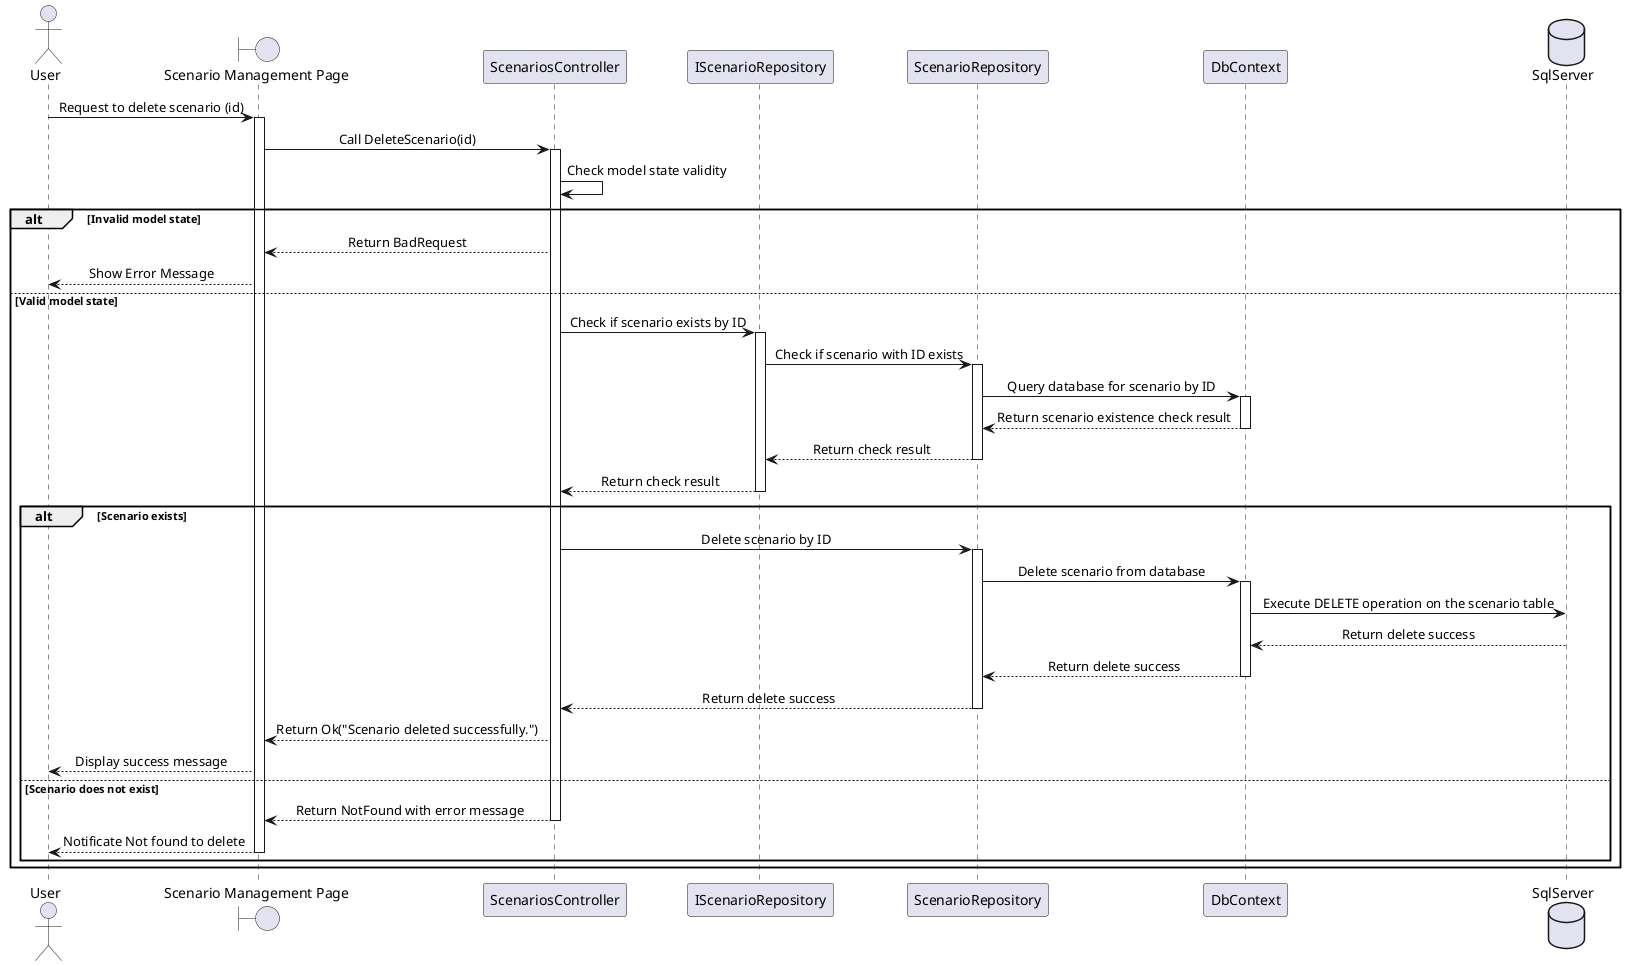 @startuml DeleteScenarioSequenceDiagram
skinparam SequenceMessageAlignment center
actor "User" as U
boundary "Scenario Management Page" as SPage
participant "ScenariosController" as ScenariosController
participant "IScenarioRepository" as IScenarioRepo
participant "ScenarioRepository" as ScenarioRepo
participant "DbContext" as DbContext
database "SqlServer" as DB

U -> SPage : Request to delete scenario (id)
activate SPage

SPage -> ScenariosController : Call DeleteScenario(id)
activate ScenariosController


    ScenariosController -> ScenariosController : Check model state validity
    alt Invalid model state
        ScenariosController --> SPage : Return BadRequest
        SPage --> U : Show Error Message
        
    else Valid model state
        ScenariosController -> IScenarioRepo : Check if scenario exists by ID
        activate IScenarioRepo
        IScenarioRepo -> ScenarioRepo : Check if scenario with ID exists
        activate ScenarioRepo
        ScenarioRepo -> DbContext : Query database for scenario by ID
        activate DbContext
        DbContext --> ScenarioRepo : Return scenario existence check result
        deactivate DbContext
        ScenarioRepo --> IScenarioRepo : Return check result
        deactivate ScenarioRepo
        IScenarioRepo --> ScenariosController : Return check result
        deactivate IScenarioRepo

        alt Scenario exists
            ScenariosController -> ScenarioRepo : Delete scenario by ID
            activate ScenarioRepo
            ScenarioRepo -> DbContext : Delete scenario from database
            activate DbContext
            DbContext -> DB : Execute DELETE operation on the scenario table
            DB --> DbContext : Return delete success
            DbContext --> ScenarioRepo : Return delete success
            deactivate DbContext
            ScenarioRepo --> ScenariosController : Return delete success
            deactivate ScenarioRepo

           
            ScenariosController --> SPage : Return Ok("Scenario deleted successfully.")
            SPage --> U : Display success message

        else Scenario does not exist
            ScenariosController --> SPage : Return NotFound with error message
            deactivate ScenariosController
            SPage --> U : Notificate Not found to delete
            deactivate SPage
        end
    end


@enduml
